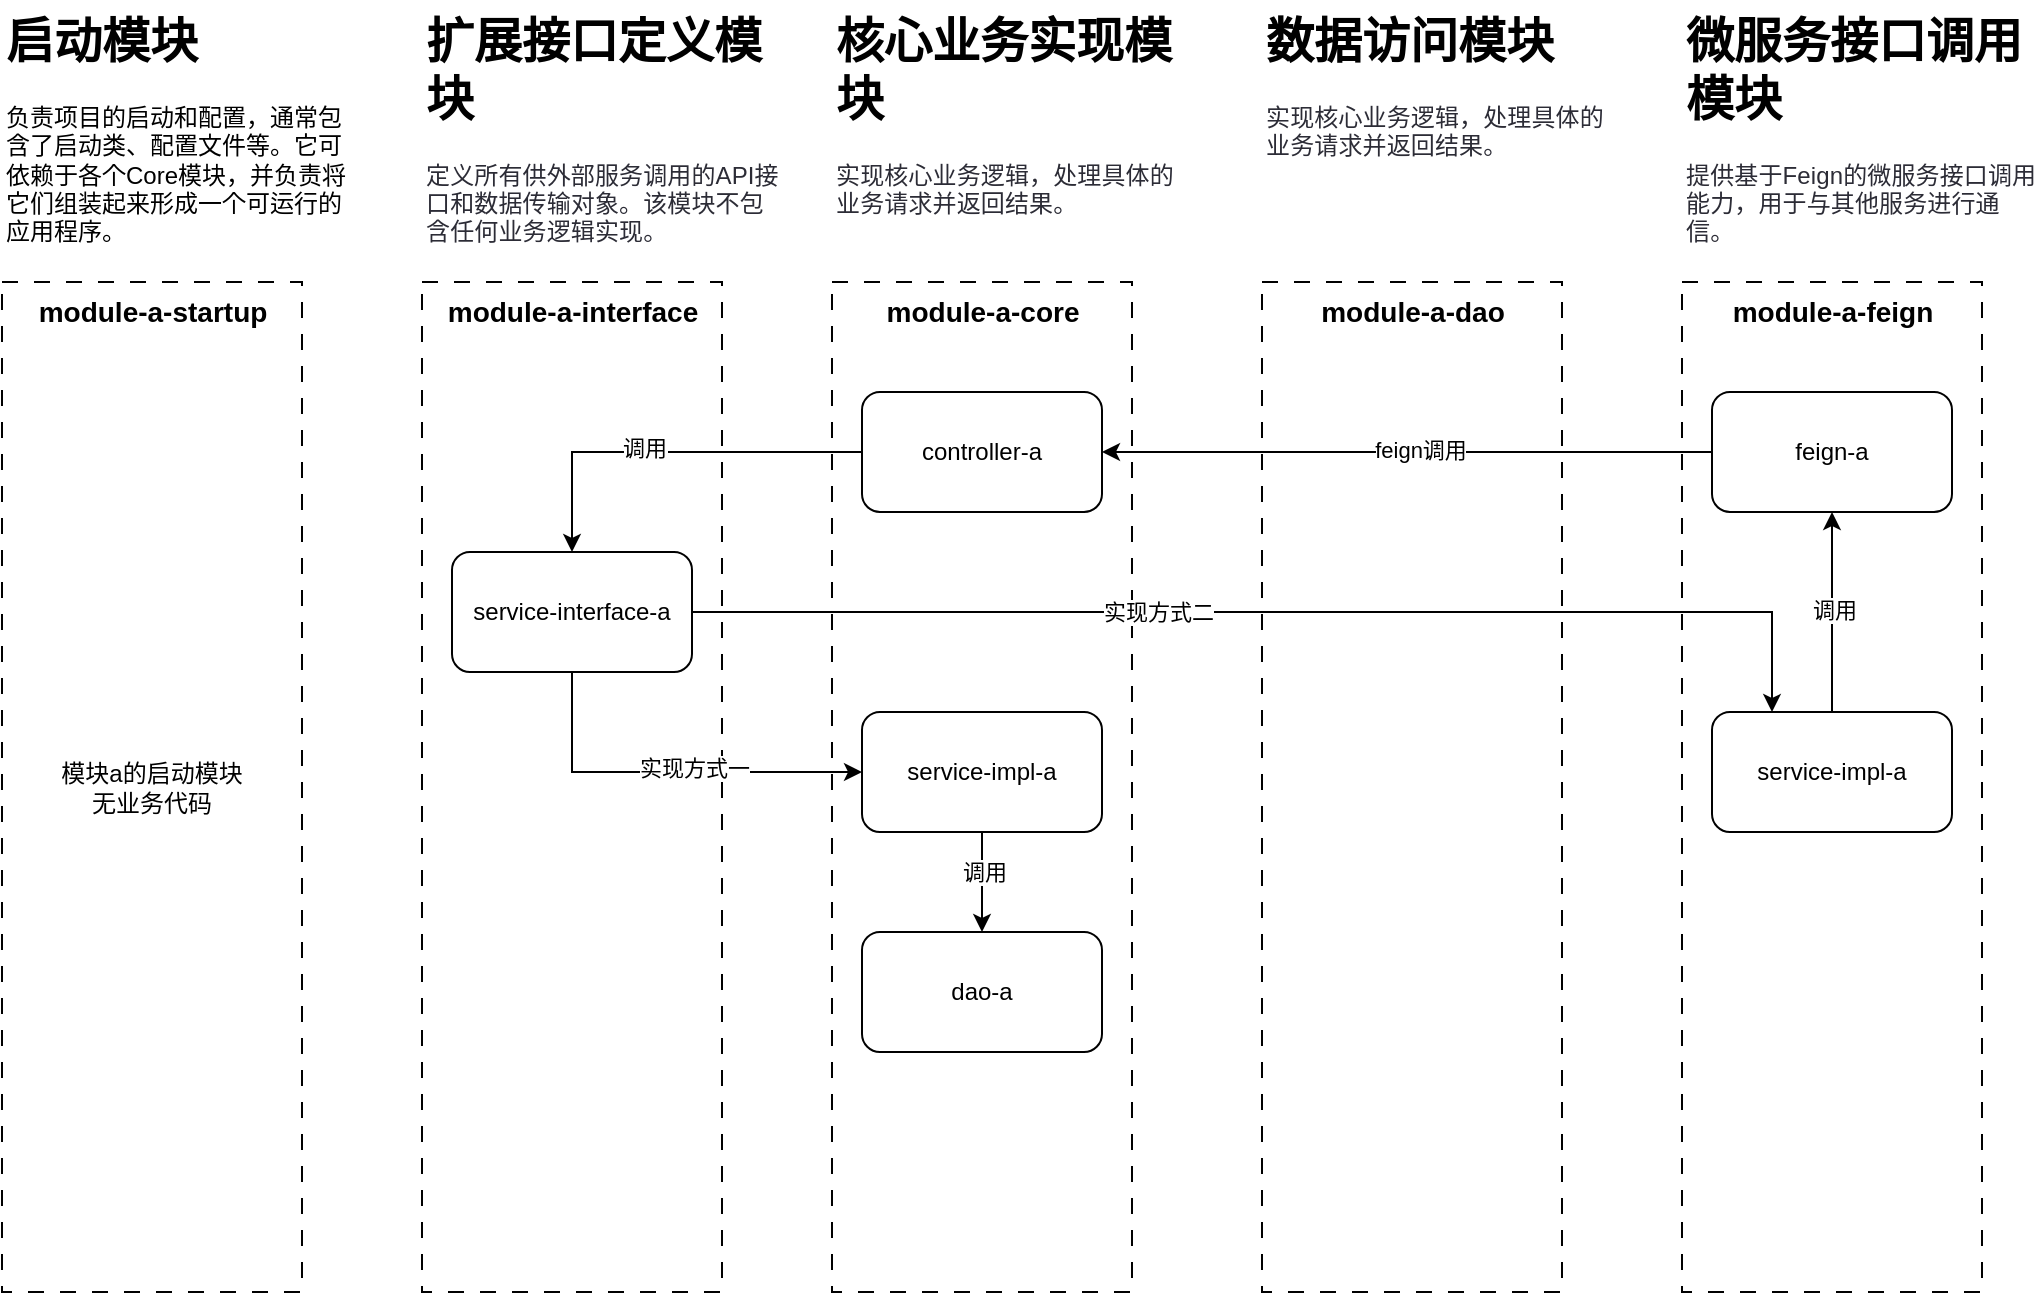 <mxfile version="27.1.6">
  <diagram name="第 1 页" id="6yrqHXIM9dVvDZcENDSQ">
    <mxGraphModel dx="994" dy="561" grid="1" gridSize="10" guides="1" tooltips="1" connect="1" arrows="1" fold="1" page="1" pageScale="1" pageWidth="1169" pageHeight="827" math="0" shadow="0">
      <root>
        <mxCell id="0" />
        <mxCell id="1" parent="0" />
        <mxCell id="nP5ltRV8ywdGN1b9HeRo-1" value="" style="rounded=0;whiteSpace=wrap;html=1;dashed=1;dashPattern=8 8;" vertex="1" parent="1">
          <mxGeometry x="705" y="191" width="150" height="505" as="geometry" />
        </mxCell>
        <mxCell id="tLNlHLiC8Rr5Cy1QvCgU-1" value="" style="rounded=0;whiteSpace=wrap;html=1;dashed=1;dashPattern=8 8;" parent="1" vertex="1">
          <mxGeometry x="915" y="191" width="150" height="505" as="geometry" />
        </mxCell>
        <mxCell id="tLNlHLiC8Rr5Cy1QvCgU-2" value="" style="rounded=0;whiteSpace=wrap;html=1;dashed=1;dashPattern=8 8;" parent="1" vertex="1">
          <mxGeometry x="490" y="191" width="150" height="505" as="geometry" />
        </mxCell>
        <mxCell id="tLNlHLiC8Rr5Cy1QvCgU-3" value="" style="rounded=0;whiteSpace=wrap;html=1;dashed=1;dashPattern=8 8;" parent="1" vertex="1">
          <mxGeometry x="285" y="191" width="150" height="505" as="geometry" />
        </mxCell>
        <mxCell id="tLNlHLiC8Rr5Cy1QvCgU-4" style="edgeStyle=orthogonalEdgeStyle;rounded=0;orthogonalLoop=1;jettySize=auto;html=1;exitX=0;exitY=0.5;exitDx=0;exitDy=0;" parent="1" source="tLNlHLiC8Rr5Cy1QvCgU-6" target="tLNlHLiC8Rr5Cy1QvCgU-11" edge="1">
          <mxGeometry relative="1" as="geometry" />
        </mxCell>
        <mxCell id="tLNlHLiC8Rr5Cy1QvCgU-5" value="调用" style="edgeLabel;html=1;align=center;verticalAlign=middle;resizable=0;points=[];" parent="tLNlHLiC8Rr5Cy1QvCgU-4" vertex="1" connectable="0">
          <mxGeometry x="0.118" y="-2" relative="1" as="geometry">
            <mxPoint as="offset" />
          </mxGeometry>
        </mxCell>
        <mxCell id="tLNlHLiC8Rr5Cy1QvCgU-6" value="&lt;span style=&quot;background-color: transparent; color: light-dark(rgb(0, 0, 0), rgb(255, 255, 255));&quot;&gt;controller-a&lt;/span&gt;" style="rounded=1;whiteSpace=wrap;html=1;" parent="1" vertex="1">
          <mxGeometry x="505" y="246" width="120" height="60" as="geometry" />
        </mxCell>
        <mxCell id="tLNlHLiC8Rr5Cy1QvCgU-7" style="edgeStyle=orthogonalEdgeStyle;rounded=0;orthogonalLoop=1;jettySize=auto;html=1;exitX=1;exitY=0.5;exitDx=0;exitDy=0;entryX=0.25;entryY=0;entryDx=0;entryDy=0;" parent="1" source="tLNlHLiC8Rr5Cy1QvCgU-11" target="tLNlHLiC8Rr5Cy1QvCgU-21" edge="1">
          <mxGeometry relative="1" as="geometry">
            <mxPoint x="565" y="406" as="targetPoint" />
          </mxGeometry>
        </mxCell>
        <mxCell id="tLNlHLiC8Rr5Cy1QvCgU-8" value="实现方式二" style="edgeLabel;html=1;align=center;verticalAlign=middle;resizable=0;points=[];" parent="tLNlHLiC8Rr5Cy1QvCgU-7" vertex="1" connectable="0">
          <mxGeometry x="-0.211" relative="1" as="geometry">
            <mxPoint as="offset" />
          </mxGeometry>
        </mxCell>
        <mxCell id="tLNlHLiC8Rr5Cy1QvCgU-9" style="edgeStyle=orthogonalEdgeStyle;rounded=0;orthogonalLoop=1;jettySize=auto;html=1;exitX=0.5;exitY=1;exitDx=0;exitDy=0;entryX=0;entryY=0.5;entryDx=0;entryDy=0;" parent="1" source="tLNlHLiC8Rr5Cy1QvCgU-11" target="tLNlHLiC8Rr5Cy1QvCgU-14" edge="1">
          <mxGeometry relative="1" as="geometry">
            <Array as="points">
              <mxPoint x="360" y="436" />
            </Array>
          </mxGeometry>
        </mxCell>
        <mxCell id="tLNlHLiC8Rr5Cy1QvCgU-10" value="实现方式一" style="edgeLabel;html=1;align=center;verticalAlign=middle;resizable=0;points=[];" parent="tLNlHLiC8Rr5Cy1QvCgU-9" vertex="1" connectable="0">
          <mxGeometry x="0.14" y="2" relative="1" as="geometry">
            <mxPoint as="offset" />
          </mxGeometry>
        </mxCell>
        <mxCell id="tLNlHLiC8Rr5Cy1QvCgU-11" value="&lt;span style=&quot;background-color: transparent; color: light-dark(rgb(0, 0, 0), rgb(255, 255, 255));&quot;&gt;service-&lt;/span&gt;&lt;span style=&quot;background-color: transparent; color: light-dark(rgb(0, 0, 0), rgb(255, 255, 255));&quot;&gt;interface-a&lt;/span&gt;" style="rounded=1;whiteSpace=wrap;html=1;" parent="1" vertex="1">
          <mxGeometry x="300" y="326" width="120" height="60" as="geometry" />
        </mxCell>
        <mxCell id="tLNlHLiC8Rr5Cy1QvCgU-12" style="edgeStyle=orthogonalEdgeStyle;rounded=0;orthogonalLoop=1;jettySize=auto;html=1;exitX=0.5;exitY=1;exitDx=0;exitDy=0;" parent="1" source="tLNlHLiC8Rr5Cy1QvCgU-14" target="tLNlHLiC8Rr5Cy1QvCgU-24" edge="1">
          <mxGeometry relative="1" as="geometry" />
        </mxCell>
        <mxCell id="tLNlHLiC8Rr5Cy1QvCgU-13" value="调用" style="edgeLabel;html=1;align=center;verticalAlign=middle;resizable=0;points=[];" parent="tLNlHLiC8Rr5Cy1QvCgU-12" vertex="1" connectable="0">
          <mxGeometry x="-0.2" y="1" relative="1" as="geometry">
            <mxPoint as="offset" />
          </mxGeometry>
        </mxCell>
        <mxCell id="tLNlHLiC8Rr5Cy1QvCgU-14" value="&lt;span style=&quot;background-color: transparent; color: light-dark(rgb(0, 0, 0), rgb(255, 255, 255));&quot;&gt;service-impl-a&lt;/span&gt;" style="rounded=1;whiteSpace=wrap;html=1;" parent="1" vertex="1">
          <mxGeometry x="505" y="406" width="120" height="60" as="geometry" />
        </mxCell>
        <mxCell id="tLNlHLiC8Rr5Cy1QvCgU-15" value="&lt;b&gt;&lt;font style=&quot;font-size: 14px;&quot;&gt;module-a-interface&lt;/font&gt;&lt;/b&gt;" style="text;html=1;align=center;verticalAlign=middle;whiteSpace=wrap;rounded=0;" parent="1" vertex="1">
          <mxGeometry x="293.75" y="191" width="132.5" height="30" as="geometry" />
        </mxCell>
        <mxCell id="tLNlHLiC8Rr5Cy1QvCgU-16" style="edgeStyle=orthogonalEdgeStyle;rounded=0;orthogonalLoop=1;jettySize=auto;html=1;exitX=0;exitY=0.5;exitDx=0;exitDy=0;" parent="1" source="tLNlHLiC8Rr5Cy1QvCgU-18" target="tLNlHLiC8Rr5Cy1QvCgU-6" edge="1">
          <mxGeometry relative="1" as="geometry" />
        </mxCell>
        <mxCell id="tLNlHLiC8Rr5Cy1QvCgU-17" value="feign调用" style="edgeLabel;html=1;align=center;verticalAlign=middle;resizable=0;points=[];" parent="tLNlHLiC8Rr5Cy1QvCgU-16" vertex="1" connectable="0">
          <mxGeometry x="-0.044" y="-1" relative="1" as="geometry">
            <mxPoint as="offset" />
          </mxGeometry>
        </mxCell>
        <mxCell id="tLNlHLiC8Rr5Cy1QvCgU-18" value="&lt;span style=&quot;background-color: transparent; color: light-dark(rgb(0, 0, 0), rgb(255, 255, 255));&quot;&gt;feign-a&lt;/span&gt;" style="rounded=1;whiteSpace=wrap;html=1;" parent="1" vertex="1">
          <mxGeometry x="930" y="246" width="120" height="60" as="geometry" />
        </mxCell>
        <mxCell id="tLNlHLiC8Rr5Cy1QvCgU-19" style="edgeStyle=orthogonalEdgeStyle;rounded=0;orthogonalLoop=1;jettySize=auto;html=1;exitX=0.5;exitY=0;exitDx=0;exitDy=0;entryX=0.5;entryY=1;entryDx=0;entryDy=0;" parent="1" source="tLNlHLiC8Rr5Cy1QvCgU-21" target="tLNlHLiC8Rr5Cy1QvCgU-18" edge="1">
          <mxGeometry relative="1" as="geometry" />
        </mxCell>
        <mxCell id="tLNlHLiC8Rr5Cy1QvCgU-20" value="调用" style="edgeLabel;html=1;align=center;verticalAlign=middle;resizable=0;points=[];" parent="tLNlHLiC8Rr5Cy1QvCgU-19" vertex="1" connectable="0">
          <mxGeometry x="0.02" y="-1" relative="1" as="geometry">
            <mxPoint as="offset" />
          </mxGeometry>
        </mxCell>
        <mxCell id="tLNlHLiC8Rr5Cy1QvCgU-21" value="&lt;span style=&quot;background-color: transparent; color: light-dark(rgb(0, 0, 0), rgb(255, 255, 255));&quot;&gt;service-impl-a&lt;/span&gt;" style="rounded=1;whiteSpace=wrap;html=1;" parent="1" vertex="1">
          <mxGeometry x="930" y="406" width="120" height="60" as="geometry" />
        </mxCell>
        <mxCell id="tLNlHLiC8Rr5Cy1QvCgU-22" value="&lt;b&gt;&lt;font style=&quot;font-size: 14px;&quot;&gt;module-a-core&lt;/font&gt;&lt;/b&gt;" style="text;html=1;align=center;verticalAlign=middle;whiteSpace=wrap;rounded=0;" parent="1" vertex="1">
          <mxGeometry x="498.75" y="191" width="132.5" height="30" as="geometry" />
        </mxCell>
        <mxCell id="tLNlHLiC8Rr5Cy1QvCgU-23" value="&lt;b&gt;&lt;font style=&quot;font-size: 14px;&quot;&gt;module-a-feign&lt;/font&gt;&lt;/b&gt;" style="text;html=1;align=center;verticalAlign=middle;whiteSpace=wrap;rounded=0;" parent="1" vertex="1">
          <mxGeometry x="923.75" y="191" width="132.5" height="30" as="geometry" />
        </mxCell>
        <mxCell id="tLNlHLiC8Rr5Cy1QvCgU-24" value="&lt;span style=&quot;background-color: transparent; color: light-dark(rgb(0, 0, 0), rgb(255, 255, 255));&quot;&gt;dao-a&lt;/span&gt;" style="rounded=1;whiteSpace=wrap;html=1;" parent="1" vertex="1">
          <mxGeometry x="505" y="516" width="120" height="60" as="geometry" />
        </mxCell>
        <mxCell id="tLNlHLiC8Rr5Cy1QvCgU-25" value="模块a的启动模块&lt;div&gt;无业务代码&lt;/div&gt;" style="rounded=0;whiteSpace=wrap;html=1;dashed=1;dashPattern=8 8;" parent="1" vertex="1">
          <mxGeometry x="75" y="191" width="150" height="505" as="geometry" />
        </mxCell>
        <mxCell id="tLNlHLiC8Rr5Cy1QvCgU-26" value="&lt;b&gt;&lt;font style=&quot;font-size: 14px;&quot;&gt;module-a-startup&lt;/font&gt;&lt;/b&gt;" style="text;html=1;align=center;verticalAlign=middle;whiteSpace=wrap;rounded=0;" parent="1" vertex="1">
          <mxGeometry x="83.75" y="191" width="132.5" height="30" as="geometry" />
        </mxCell>
        <mxCell id="tLNlHLiC8Rr5Cy1QvCgU-31" value="&lt;h1 style=&quot;margin-top: 0px;&quot;&gt;启动模块&lt;/h1&gt;&lt;p&gt;&lt;span style=&quot;text-align: center; background-color: transparent; color: light-dark(rgb(0, 0, 0), rgb(255, 255, 255));&quot;&gt;负责项目的启动和配置，通常包含了启动类、配置文件等。它可依赖于各个Core模块，并负责将它们组装起来形成一个可运行的应用程序。&lt;/span&gt;&lt;/p&gt;" style="text;html=1;whiteSpace=wrap;overflow=hidden;rounded=0;" parent="1" vertex="1">
          <mxGeometry x="75" y="50" width="180" height="120" as="geometry" />
        </mxCell>
        <mxCell id="tLNlHLiC8Rr5Cy1QvCgU-32" value="&lt;h1 style=&quot;margin-top: 0px;&quot;&gt;扩展接口定义模块&lt;/h1&gt;&lt;p&gt;&lt;span style=&quot;background-color: rgb(255, 255, 255); color: rgb(44, 44, 54); letter-spacing: 0.064px;&quot;&gt;&lt;font style=&quot;font-size: 12px;&quot; face=&quot;Helvetica&quot;&gt;定义所有供外部服务调用的API接口和数据传输对象。该模块不包含任何业务逻辑实现。&lt;/font&gt;&lt;/span&gt;&lt;/p&gt;" style="text;html=1;whiteSpace=wrap;overflow=hidden;rounded=0;" parent="1" vertex="1">
          <mxGeometry x="285" y="50" width="180" height="120" as="geometry" />
        </mxCell>
        <mxCell id="tLNlHLiC8Rr5Cy1QvCgU-33" value="&lt;h1 style=&quot;margin-top: 0px;&quot;&gt;核心业务实现模块&lt;/h1&gt;&lt;p&gt;&lt;span style=&quot;background-color: rgb(255, 255, 255); color: rgb(44, 44, 54); letter-spacing: 0.064px;&quot;&gt;&lt;font face=&quot;Helvetica&quot; style=&quot;font-size: 12px;&quot;&gt;实现核心业务逻辑，处理具体的业务请求并返回结果。&lt;/font&gt;&lt;/span&gt;&lt;/p&gt;" style="text;html=1;whiteSpace=wrap;overflow=hidden;rounded=0;" parent="1" vertex="1">
          <mxGeometry x="490" y="50" width="180" height="120" as="geometry" />
        </mxCell>
        <mxCell id="tLNlHLiC8Rr5Cy1QvCgU-34" value="&lt;h1 style=&quot;margin-top: 0px;&quot;&gt;微服务接口调用模块&lt;/h1&gt;&lt;p&gt;&lt;span style=&quot;color: rgb(44, 44, 54); letter-spacing: 0.064px; background-color: rgb(255, 255, 255);&quot;&gt;&lt;font face=&quot;Helvetica&quot; style=&quot;font-size: 12px;&quot;&gt;提供基于Feign的微服务接口调用能力，用于与其他服务进行通信。&lt;/font&gt;&lt;/span&gt;&lt;/p&gt;" style="text;html=1;whiteSpace=wrap;overflow=hidden;rounded=0;" parent="1" vertex="1">
          <mxGeometry x="915" y="50" width="180" height="120" as="geometry" />
        </mxCell>
        <mxCell id="nP5ltRV8ywdGN1b9HeRo-2" value="&lt;h1 style=&quot;margin-top: 0px;&quot;&gt;数据访问模块&lt;/h1&gt;&lt;p&gt;&lt;span style=&quot;background-color: rgb(255, 255, 255); color: rgb(44, 44, 54); letter-spacing: 0.064px;&quot;&gt;&lt;font face=&quot;Helvetica&quot; style=&quot;font-size: 12px;&quot;&gt;实现核心业务逻辑，处理具体的业务请求并返回结果。&lt;/font&gt;&lt;/span&gt;&lt;/p&gt;" style="text;html=1;whiteSpace=wrap;overflow=hidden;rounded=0;" vertex="1" parent="1">
          <mxGeometry x="705" y="50" width="180" height="120" as="geometry" />
        </mxCell>
        <mxCell id="nP5ltRV8ywdGN1b9HeRo-3" value="&lt;b&gt;&lt;font style=&quot;font-size: 14px;&quot;&gt;module-a-dao&lt;/font&gt;&lt;/b&gt;" style="text;html=1;align=center;verticalAlign=middle;whiteSpace=wrap;rounded=0;" vertex="1" parent="1">
          <mxGeometry x="713.75" y="191" width="132.5" height="30" as="geometry" />
        </mxCell>
      </root>
    </mxGraphModel>
  </diagram>
</mxfile>
